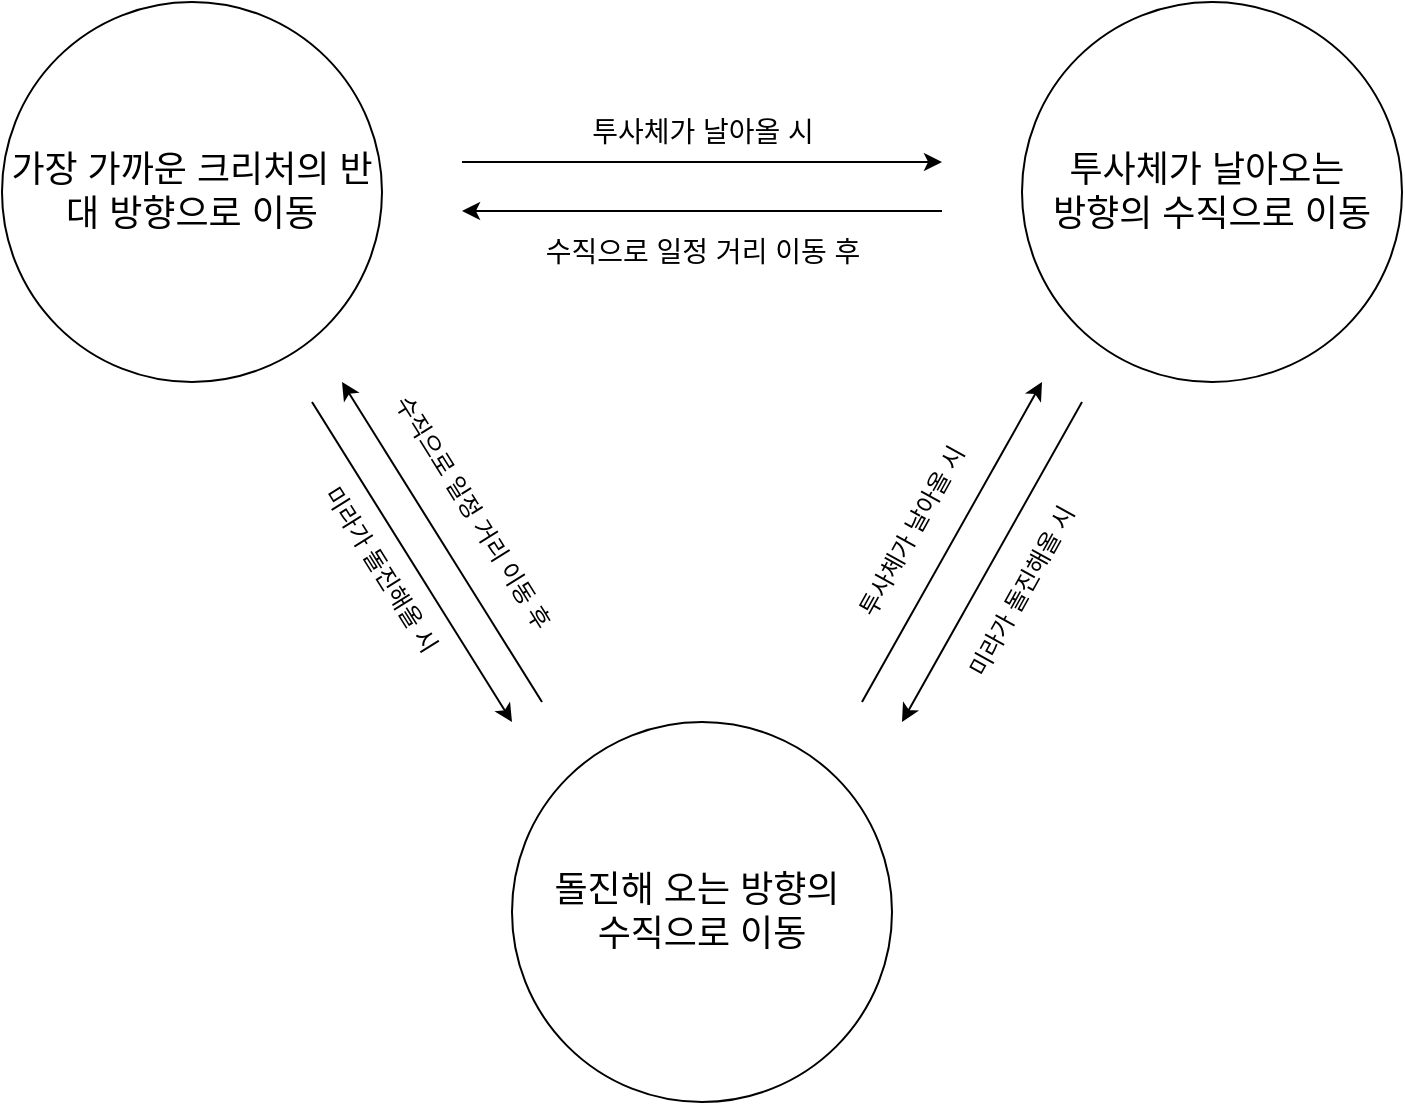 <mxfile version="24.3.1" type="device">
  <diagram name="페이지-1" id="2h4Shpq2PdpCUW9WNk5L">
    <mxGraphModel dx="660" dy="943" grid="1" gridSize="10" guides="1" tooltips="1" connect="1" arrows="1" fold="1" page="1" pageScale="1" pageWidth="827" pageHeight="1169" math="0" shadow="0">
      <root>
        <mxCell id="0" />
        <mxCell id="1" parent="0" />
        <mxCell id="FxVjaIn9BYIa8_suqV6E-1" value="&lt;font style=&quot;font-size: 18px;&quot;&gt;가장 가까운 크리처의 반대 방향으로 이동&lt;/font&gt;" style="ellipse;whiteSpace=wrap;html=1;aspect=fixed;" vertex="1" parent="1">
          <mxGeometry x="10" y="210" width="190" height="190" as="geometry" />
        </mxCell>
        <mxCell id="FxVjaIn9BYIa8_suqV6E-2" value="&lt;font style=&quot;font-size: 18px;&quot;&gt;투사체가 날아오는&amp;nbsp;&lt;/font&gt;&lt;div&gt;&lt;font style=&quot;font-size: 18px;&quot;&gt;방향의 수직으로 이동&lt;/font&gt;&lt;/div&gt;" style="ellipse;whiteSpace=wrap;html=1;aspect=fixed;" vertex="1" parent="1">
          <mxGeometry x="520" y="210" width="190" height="190" as="geometry" />
        </mxCell>
        <mxCell id="FxVjaIn9BYIa8_suqV6E-6" value="투사체가 날아올 시" style="text;html=1;align=center;verticalAlign=middle;resizable=0;points=[];autosize=1;strokeColor=none;fillColor=none;fontSize=14;" vertex="1" parent="1">
          <mxGeometry x="290" y="260" width="140" height="30" as="geometry" />
        </mxCell>
        <mxCell id="FxVjaIn9BYIa8_suqV6E-10" value="" style="endArrow=classic;html=1;rounded=0;" edge="1" parent="1">
          <mxGeometry width="50" height="50" relative="1" as="geometry">
            <mxPoint x="240" y="290" as="sourcePoint" />
            <mxPoint x="480" y="290" as="targetPoint" />
          </mxGeometry>
        </mxCell>
        <mxCell id="FxVjaIn9BYIa8_suqV6E-11" value="" style="endArrow=classic;html=1;rounded=0;" edge="1" parent="1">
          <mxGeometry width="50" height="50" relative="1" as="geometry">
            <mxPoint x="480" y="314.5" as="sourcePoint" />
            <mxPoint x="240" y="314.5" as="targetPoint" />
          </mxGeometry>
        </mxCell>
        <mxCell id="FxVjaIn9BYIa8_suqV6E-12" value="수직으로 일정 거리 이동 후" style="text;html=1;align=center;verticalAlign=middle;resizable=0;points=[];autosize=1;strokeColor=none;fillColor=none;fontSize=14;" vertex="1" parent="1">
          <mxGeometry x="265" y="320" width="190" height="30" as="geometry" />
        </mxCell>
        <mxCell id="FxVjaIn9BYIa8_suqV6E-13" value="&lt;span style=&quot;font-size: 18px;&quot;&gt;돌진해 오는&amp;nbsp;&lt;/span&gt;&lt;span style=&quot;font-size: 18px; background-color: initial;&quot;&gt;방향의&amp;nbsp;&lt;/span&gt;&lt;div&gt;&lt;span style=&quot;font-size: 18px;&quot;&gt;수직으로 이동&lt;/span&gt;&lt;/div&gt;" style="ellipse;whiteSpace=wrap;html=1;aspect=fixed;" vertex="1" parent="1">
          <mxGeometry x="265" y="570" width="190" height="190" as="geometry" />
        </mxCell>
        <mxCell id="FxVjaIn9BYIa8_suqV6E-14" value="" style="endArrow=classic;html=1;rounded=0;" edge="1" parent="1">
          <mxGeometry width="50" height="50" relative="1" as="geometry">
            <mxPoint x="165" y="410" as="sourcePoint" />
            <mxPoint x="265" y="570" as="targetPoint" />
          </mxGeometry>
        </mxCell>
        <mxCell id="FxVjaIn9BYIa8_suqV6E-15" value="미라가 돌진해올 시&amp;nbsp;" style="text;html=1;align=center;verticalAlign=middle;resizable=0;points=[];autosize=1;strokeColor=none;fillColor=none;rotation=58;" vertex="1" parent="1">
          <mxGeometry x="135" y="480" width="130" height="30" as="geometry" />
        </mxCell>
        <mxCell id="FxVjaIn9BYIa8_suqV6E-16" value="" style="endArrow=classic;html=1;rounded=0;" edge="1" parent="1">
          <mxGeometry width="50" height="50" relative="1" as="geometry">
            <mxPoint x="280" y="560" as="sourcePoint" />
            <mxPoint x="180" y="400" as="targetPoint" />
          </mxGeometry>
        </mxCell>
        <mxCell id="FxVjaIn9BYIa8_suqV6E-17" value="수직으로 일정 거리 이동 후" style="text;html=1;align=center;verticalAlign=middle;resizable=0;points=[];autosize=1;strokeColor=none;fillColor=none;rotation=58;" vertex="1" parent="1">
          <mxGeometry x="160" y="450" width="170" height="30" as="geometry" />
        </mxCell>
        <mxCell id="FxVjaIn9BYIa8_suqV6E-19" value="" style="endArrow=classic;html=1;rounded=0;" edge="1" parent="1">
          <mxGeometry width="50" height="50" relative="1" as="geometry">
            <mxPoint x="440" y="560" as="sourcePoint" />
            <mxPoint x="530" y="400" as="targetPoint" />
          </mxGeometry>
        </mxCell>
        <mxCell id="FxVjaIn9BYIa8_suqV6E-20" value="미라가 돌진해올 시" style="text;html=1;align=center;verticalAlign=middle;resizable=0;points=[];autosize=1;strokeColor=none;fillColor=none;rotation=299;" vertex="1" parent="1">
          <mxGeometry x="455" y="490" width="130" height="30" as="geometry" />
        </mxCell>
        <mxCell id="FxVjaIn9BYIa8_suqV6E-21" value="" style="endArrow=classic;html=1;rounded=0;" edge="1" parent="1">
          <mxGeometry width="50" height="50" relative="1" as="geometry">
            <mxPoint x="550" y="410" as="sourcePoint" />
            <mxPoint x="460" y="570" as="targetPoint" />
          </mxGeometry>
        </mxCell>
        <mxCell id="FxVjaIn9BYIa8_suqV6E-29" value="투사체가 날아올 시" style="text;html=1;align=center;verticalAlign=middle;resizable=0;points=[];autosize=1;strokeColor=none;fillColor=none;rotation=299;" vertex="1" parent="1">
          <mxGeometry x="400" y="460" width="130" height="30" as="geometry" />
        </mxCell>
      </root>
    </mxGraphModel>
  </diagram>
</mxfile>
